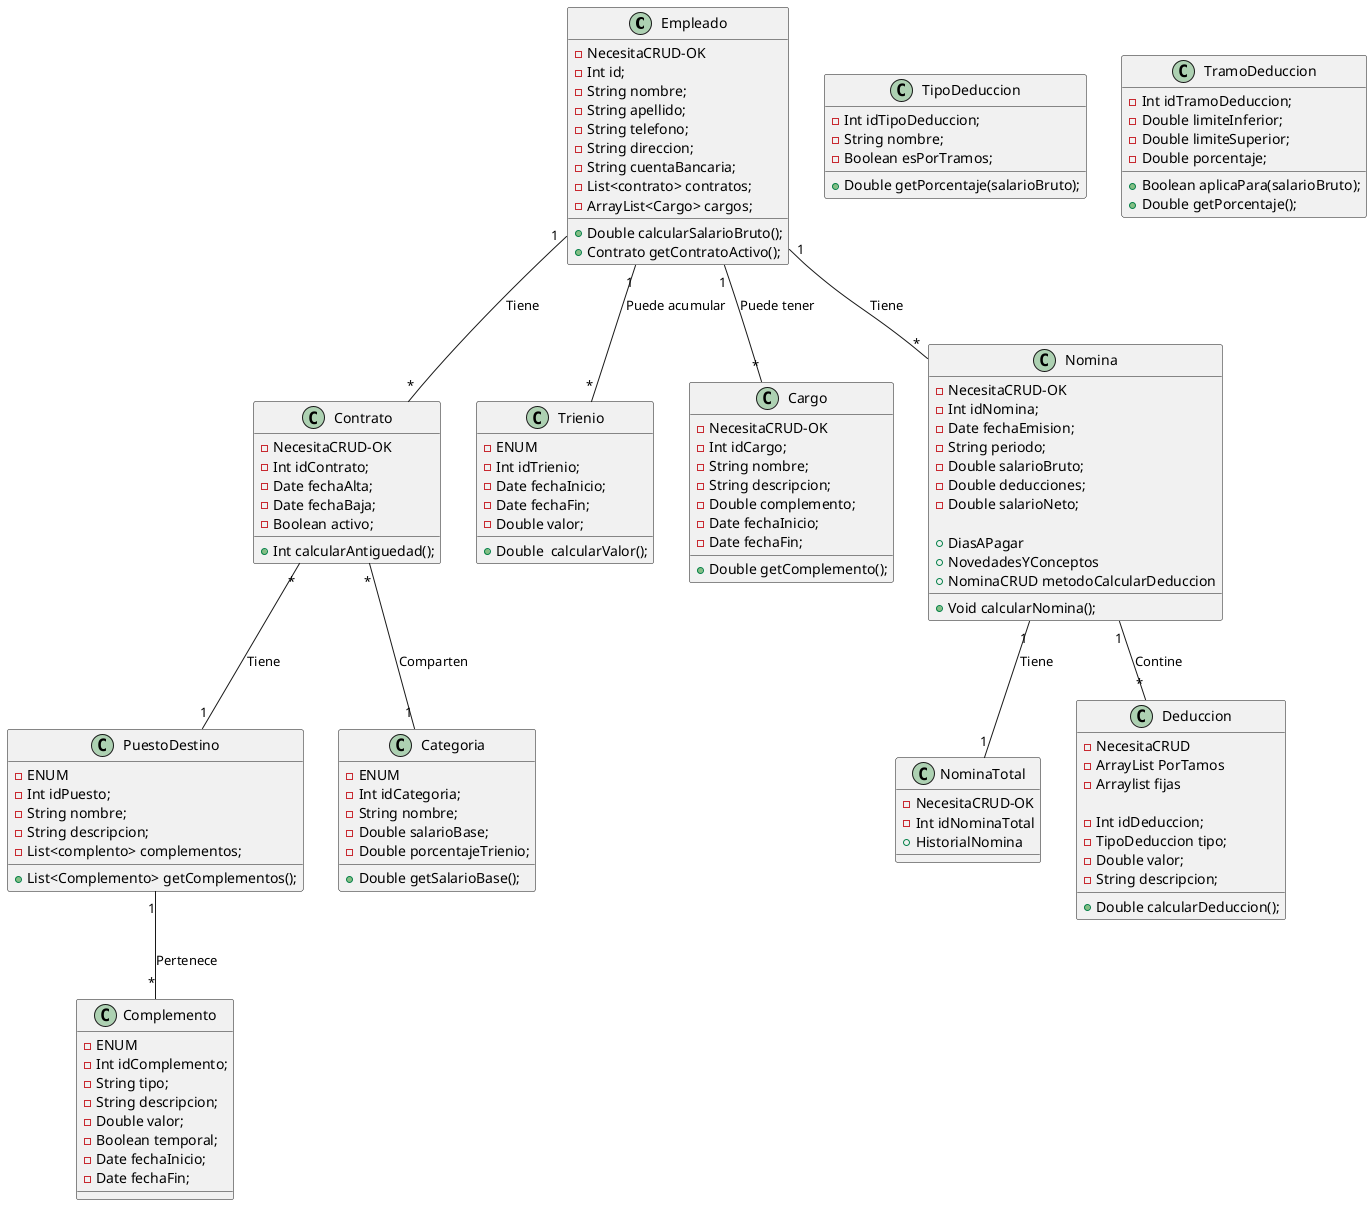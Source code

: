 @startuml
Class Empleado{
    -NecesitaCRUD-OK
    -Int id;
    -String nombre;
    -String apellido;
    -String telefono;
    -String direccion;
    -String cuentaBancaria;
    -List<contrato> contratos;
    -ArrayList<Cargo> cargos;

    +Double calcularSalarioBruto();
    +Contrato getContratoActivo();
}

Class Contrato{
    -NecesitaCRUD-OK
    -Int idContrato;
    -Date fechaAlta;
    -Date fechaBaja;
    -Boolean activo;
    +Int calcularAntiguedad();
}

Class PuestoDestino{
    -ENUM
    -Int idPuesto;
    -String nombre;
    -String descripcion;
    -List<complento> complementos; 
    +List<Complemento> getComplementos();
}

Class Categoria{
    -ENUM
    -Int idCategoria;
    -String nombre;
    -Double salarioBase;
    -Double porcentajeTrienio;
    +Double getSalarioBase();
}

Class Complemento{
    -ENUM
    -Int idComplemento;
    -String tipo;
    -String descripcion;
    -Double valor;
    -Boolean temporal;
    -Date fechaInicio;
    -Date fechaFin;
}

Class Trienio{
    -ENUM
    -Int idTrienio;
    -Date fechaInicio;
    -Date fechaFin;
    -Double valor;
    +Double  calcularValor();
}

Class Cargo{
    -NecesitaCRUD-OK
    -Int idCargo;
    -String nombre;
    -String descripcion;
    -Double complemento;
    -Date fechaInicio;
    -Date fechaFin;
    +Double getComplemento();
}

Class Nomina{
    -NecesitaCRUD-OK
    -Int idNomina;
    -Date fechaEmision;
    -String periodo;
    -Double salarioBruto;
    -Double deducciones;
    -Double salarioNeto;
    +Void calcularNomina();

    +DiasAPagar
    +NovedadesYConceptos
    +NominaCRUD metodoCalcularDeduccion
}

Class NominaTotal{
    -NecesitaCRUD-OK
    - Int idNominaTotal
    +HistorialNomina
}

Class Deduccion{
    -NecesitaCRUD
    -ArrayList PorTamos
    -Arraylist fijas

    -Int idDeduccion;
    -TipoDeduccion tipo;
    -Double valor;
    -String descripcion;
    +Double calcularDeduccion();
}

Class TipoDeduccion{
    -Int idTipoDeduccion;
    -String nombre;
    -Boolean esPorTramos;
    +Double getPorcentaje(salarioBruto);
}

Class TramoDeduccion{
    -Int idTramoDeduccion;
    -Double limiteInferior;
    -Double limiteSuperior;
    -Double porcentaje;
    +Boolean aplicaPara(salarioBruto);
    +Double getPorcentaje();
}

' Relaciones

Empleado "1" -- "*" Contrato : Tiene
Contrato "*" -- "1" Categoria : Comparten
Contrato "*" -- "1" PuestoDestino : Tiene
PuestoDestino "1" -- "*" Complemento : Pertenece
Empleado "1" -- "*" Trienio : Puede acumular
Empleado "1" -- "*" Cargo : Puede tener
Empleado "1" -- "*" Nomina :Tiene
Nomina "1" -- "*" Deduccion : Contine
Nomina "1" -- "1" NominaTotal: Tiene
@enduml
Deduccion "*" -- "1" TipoDeduccion : Tiene
TipoDeduccion "1" -- "*" TramoDeduccion :Puede tener
